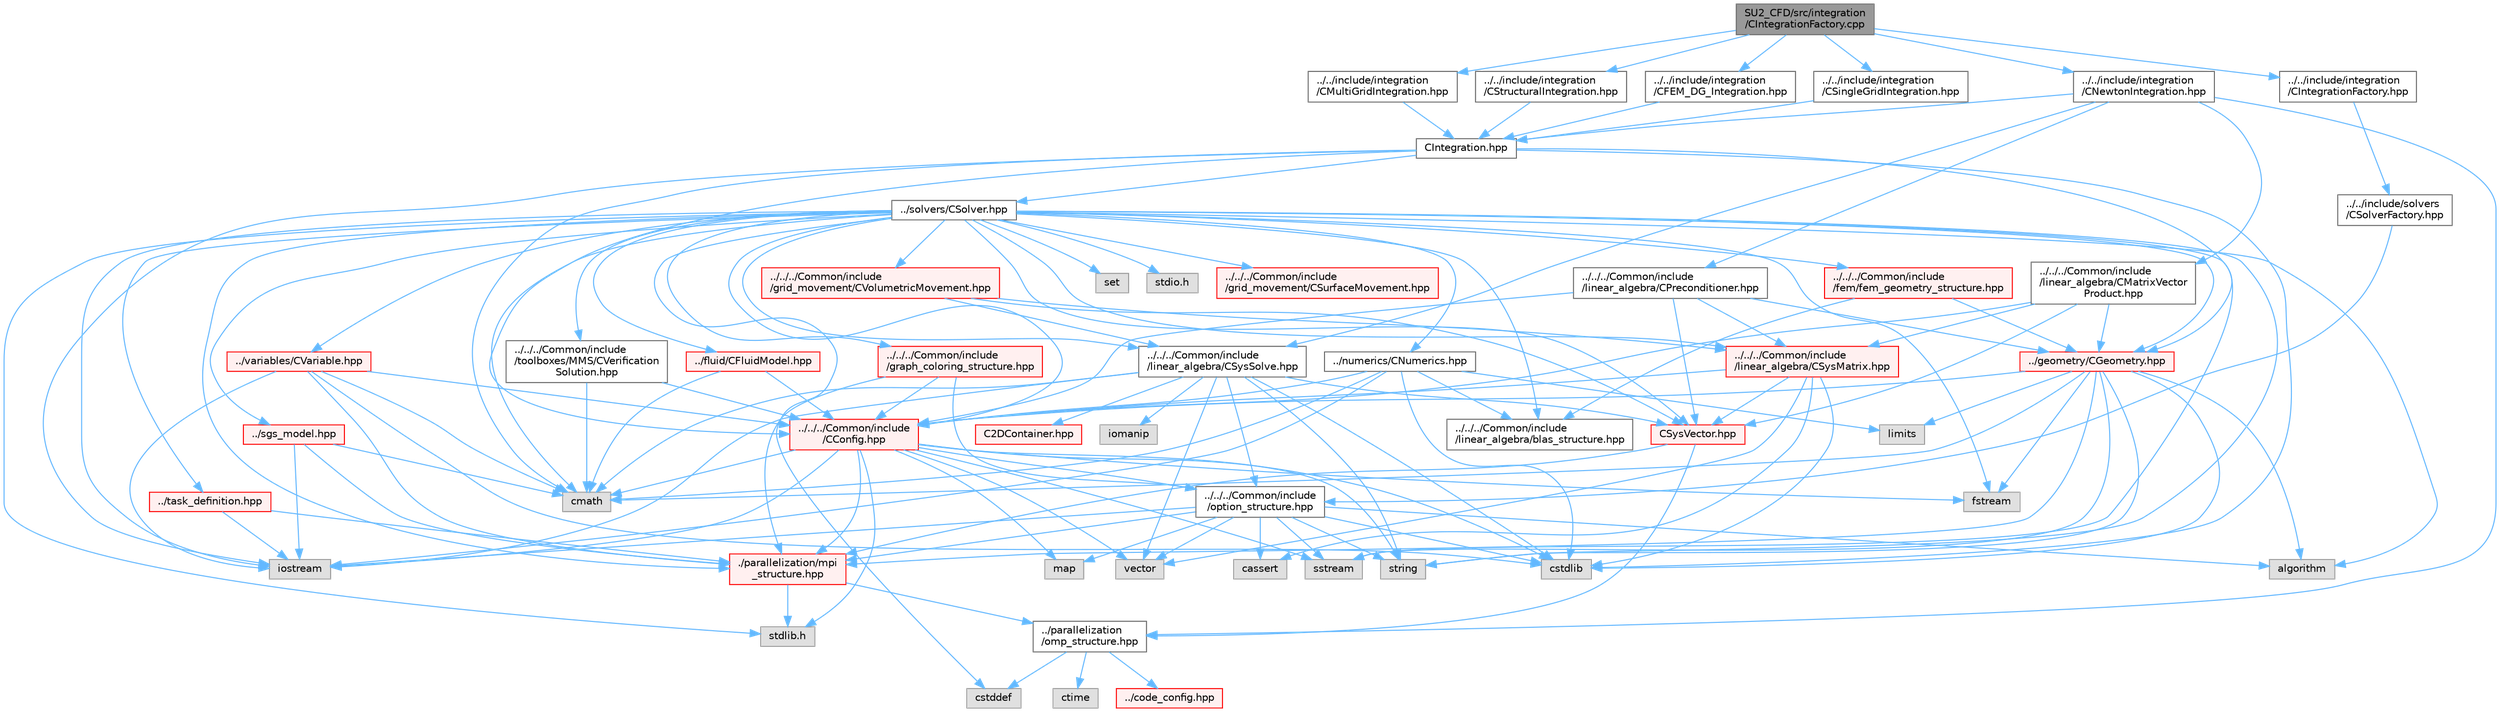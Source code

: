 digraph "SU2_CFD/src/integration/CIntegrationFactory.cpp"
{
 // LATEX_PDF_SIZE
  bgcolor="transparent";
  edge [fontname=Helvetica,fontsize=10,labelfontname=Helvetica,labelfontsize=10];
  node [fontname=Helvetica,fontsize=10,shape=box,height=0.2,width=0.4];
  Node1 [id="Node000001",label="SU2_CFD/src/integration\l/CIntegrationFactory.cpp",height=0.2,width=0.4,color="gray40", fillcolor="grey60", style="filled", fontcolor="black",tooltip="Main subroutines for CIntegrationFactory ."];
  Node1 -> Node2 [id="edge1_Node000001_Node000002",color="steelblue1",style="solid",tooltip=" "];
  Node2 [id="Node000002",label="../../include/integration\l/CIntegrationFactory.hpp",height=0.2,width=0.4,color="grey40", fillcolor="white", style="filled",URL="$CIntegrationFactory_8hpp.html",tooltip="Headers of the CIntegrationFactory class."];
  Node2 -> Node3 [id="edge2_Node000002_Node000003",color="steelblue1",style="solid",tooltip=" "];
  Node3 [id="Node000003",label="../../include/solvers\l/CSolverFactory.hpp",height=0.2,width=0.4,color="grey40", fillcolor="white", style="filled",URL="$CSolverFactory_8hpp.html",tooltip="Headers of the CSolverFactory class."];
  Node3 -> Node4 [id="edge3_Node000003_Node000004",color="steelblue1",style="solid",tooltip=" "];
  Node4 [id="Node000004",label="../../../Common/include\l/option_structure.hpp",height=0.2,width=0.4,color="grey40", fillcolor="white", style="filled",URL="$option__structure_8hpp.html",tooltip="Defines classes for referencing options for easy input in CConfig."];
  Node4 -> Node5 [id="edge4_Node000004_Node000005",color="steelblue1",style="solid",tooltip=" "];
  Node5 [id="Node000005",label="./parallelization/mpi\l_structure.hpp",height=0.2,width=0.4,color="red", fillcolor="#FFF0F0", style="filled",URL="$mpi__structure_8hpp.html",tooltip="Headers of the mpi interface for generalized datatypes. The subroutines and functions are in the mpi_..."];
  Node5 -> Node6 [id="edge5_Node000005_Node000006",color="steelblue1",style="solid",tooltip=" "];
  Node6 [id="Node000006",label="stdlib.h",height=0.2,width=0.4,color="grey60", fillcolor="#E0E0E0", style="filled",tooltip=" "];
  Node5 -> Node14 [id="edge6_Node000005_Node000014",color="steelblue1",style="solid",tooltip=" "];
  Node14 [id="Node000014",label="../parallelization\l/omp_structure.hpp",height=0.2,width=0.4,color="grey40", fillcolor="white", style="filled",URL="$omp__structure_8hpp.html",tooltip="OpenMP interface header, provides compatibility functions if the code is built without OpenMP support..."];
  Node14 -> Node15 [id="edge7_Node000014_Node000015",color="steelblue1",style="solid",tooltip=" "];
  Node15 [id="Node000015",label="cstddef",height=0.2,width=0.4,color="grey60", fillcolor="#E0E0E0", style="filled",tooltip=" "];
  Node14 -> Node11 [id="edge8_Node000014_Node000011",color="steelblue1",style="solid",tooltip=" "];
  Node11 [id="Node000011",label="../code_config.hpp",height=0.2,width=0.4,color="red", fillcolor="#FFF0F0", style="filled",URL="$code__config_8hpp.html",tooltip="Header file for collecting common macros, definitions and type configurations."];
  Node14 -> Node16 [id="edge9_Node000014_Node000016",color="steelblue1",style="solid",tooltip=" "];
  Node16 [id="Node000016",label="ctime",height=0.2,width=0.4,color="grey60", fillcolor="#E0E0E0", style="filled",tooltip=" "];
  Node4 -> Node8 [id="edge10_Node000004_Node000008",color="steelblue1",style="solid",tooltip=" "];
  Node8 [id="Node000008",label="iostream",height=0.2,width=0.4,color="grey60", fillcolor="#E0E0E0", style="filled",tooltip=" "];
  Node4 -> Node18 [id="edge11_Node000004_Node000018",color="steelblue1",style="solid",tooltip=" "];
  Node18 [id="Node000018",label="sstream",height=0.2,width=0.4,color="grey60", fillcolor="#E0E0E0", style="filled",tooltip=" "];
  Node4 -> Node19 [id="edge12_Node000004_Node000019",color="steelblue1",style="solid",tooltip=" "];
  Node19 [id="Node000019",label="string",height=0.2,width=0.4,color="grey60", fillcolor="#E0E0E0", style="filled",tooltip=" "];
  Node4 -> Node20 [id="edge13_Node000004_Node000020",color="steelblue1",style="solid",tooltip=" "];
  Node20 [id="Node000020",label="vector",height=0.2,width=0.4,color="grey60", fillcolor="#E0E0E0", style="filled",tooltip=" "];
  Node4 -> Node21 [id="edge14_Node000004_Node000021",color="steelblue1",style="solid",tooltip=" "];
  Node21 [id="Node000021",label="map",height=0.2,width=0.4,color="grey60", fillcolor="#E0E0E0", style="filled",tooltip=" "];
  Node4 -> Node22 [id="edge15_Node000004_Node000022",color="steelblue1",style="solid",tooltip=" "];
  Node22 [id="Node000022",label="cstdlib",height=0.2,width=0.4,color="grey60", fillcolor="#E0E0E0", style="filled",tooltip=" "];
  Node4 -> Node23 [id="edge16_Node000004_Node000023",color="steelblue1",style="solid",tooltip=" "];
  Node23 [id="Node000023",label="algorithm",height=0.2,width=0.4,color="grey60", fillcolor="#E0E0E0", style="filled",tooltip=" "];
  Node4 -> Node24 [id="edge17_Node000004_Node000024",color="steelblue1",style="solid",tooltip=" "];
  Node24 [id="Node000024",label="cassert",height=0.2,width=0.4,color="grey60", fillcolor="#E0E0E0", style="filled",tooltip=" "];
  Node1 -> Node25 [id="edge18_Node000001_Node000025",color="steelblue1",style="solid",tooltip=" "];
  Node25 [id="Node000025",label="../../include/integration\l/CSingleGridIntegration.hpp",height=0.2,width=0.4,color="grey40", fillcolor="white", style="filled",URL="$CSingleGridIntegration_8hpp.html",tooltip="Declaration of class for numerical integration of fine grid-only problems."];
  Node25 -> Node26 [id="edge19_Node000025_Node000026",color="steelblue1",style="solid",tooltip=" "];
  Node26 [id="Node000026",label="CIntegration.hpp",height=0.2,width=0.4,color="grey40", fillcolor="white", style="filled",URL="$CIntegration_8hpp.html",tooltip="Declaration of the main routines to orchestrate space and time integration."];
  Node26 -> Node27 [id="edge20_Node000026_Node000027",color="steelblue1",style="solid",tooltip=" "];
  Node27 [id="Node000027",label="cmath",height=0.2,width=0.4,color="grey60", fillcolor="#E0E0E0", style="filled",tooltip=" "];
  Node26 -> Node8 [id="edge21_Node000026_Node000008",color="steelblue1",style="solid",tooltip=" "];
  Node26 -> Node22 [id="edge22_Node000026_Node000022",color="steelblue1",style="solid",tooltip=" "];
  Node26 -> Node28 [id="edge23_Node000026_Node000028",color="steelblue1",style="solid",tooltip=" "];
  Node28 [id="Node000028",label="../solvers/CSolver.hpp",height=0.2,width=0.4,color="grey40", fillcolor="white", style="filled",URL="$CSolver_8hpp.html",tooltip="Headers of the CSolver class which is inherited by all of the other solvers."];
  Node28 -> Node5 [id="edge24_Node000028_Node000005",color="steelblue1",style="solid",tooltip=" "];
  Node28 -> Node27 [id="edge25_Node000028_Node000027",color="steelblue1",style="solid",tooltip=" "];
  Node28 -> Node15 [id="edge26_Node000028_Node000015",color="steelblue1",style="solid",tooltip=" "];
  Node28 -> Node19 [id="edge27_Node000028_Node000019",color="steelblue1",style="solid",tooltip=" "];
  Node28 -> Node29 [id="edge28_Node000028_Node000029",color="steelblue1",style="solid",tooltip=" "];
  Node29 [id="Node000029",label="fstream",height=0.2,width=0.4,color="grey60", fillcolor="#E0E0E0", style="filled",tooltip=" "];
  Node28 -> Node18 [id="edge29_Node000028_Node000018",color="steelblue1",style="solid",tooltip=" "];
  Node28 -> Node23 [id="edge30_Node000028_Node000023",color="steelblue1",style="solid",tooltip=" "];
  Node28 -> Node8 [id="edge31_Node000028_Node000008",color="steelblue1",style="solid",tooltip=" "];
  Node28 -> Node30 [id="edge32_Node000028_Node000030",color="steelblue1",style="solid",tooltip=" "];
  Node30 [id="Node000030",label="set",height=0.2,width=0.4,color="grey60", fillcolor="#E0E0E0", style="filled",tooltip=" "];
  Node28 -> Node6 [id="edge33_Node000028_Node000006",color="steelblue1",style="solid",tooltip=" "];
  Node28 -> Node31 [id="edge34_Node000028_Node000031",color="steelblue1",style="solid",tooltip=" "];
  Node31 [id="Node000031",label="stdio.h",height=0.2,width=0.4,color="grey60", fillcolor="#E0E0E0", style="filled",tooltip=" "];
  Node28 -> Node32 [id="edge35_Node000028_Node000032",color="steelblue1",style="solid",tooltip=" "];
  Node32 [id="Node000032",label="../fluid/CFluidModel.hpp",height=0.2,width=0.4,color="red", fillcolor="#FFF0F0", style="filled",URL="$CFluidModel_8hpp.html",tooltip="Defines the main fluid model class for thermophysical properties."];
  Node32 -> Node27 [id="edge36_Node000032_Node000027",color="steelblue1",style="solid",tooltip=" "];
  Node32 -> Node34 [id="edge37_Node000032_Node000034",color="steelblue1",style="solid",tooltip=" "];
  Node34 [id="Node000034",label="../../../Common/include\l/CConfig.hpp",height=0.2,width=0.4,color="red", fillcolor="#FFF0F0", style="filled",URL="$CConfig_8hpp.html",tooltip="All the information about the definition of the physical problem. The subroutines and functions are i..."];
  Node34 -> Node5 [id="edge38_Node000034_Node000005",color="steelblue1",style="solid",tooltip=" "];
  Node34 -> Node8 [id="edge39_Node000034_Node000008",color="steelblue1",style="solid",tooltip=" "];
  Node34 -> Node22 [id="edge40_Node000034_Node000022",color="steelblue1",style="solid",tooltip=" "];
  Node34 -> Node29 [id="edge41_Node000034_Node000029",color="steelblue1",style="solid",tooltip=" "];
  Node34 -> Node18 [id="edge42_Node000034_Node000018",color="steelblue1",style="solid",tooltip=" "];
  Node34 -> Node19 [id="edge43_Node000034_Node000019",color="steelblue1",style="solid",tooltip=" "];
  Node34 -> Node20 [id="edge44_Node000034_Node000020",color="steelblue1",style="solid",tooltip=" "];
  Node34 -> Node6 [id="edge45_Node000034_Node000006",color="steelblue1",style="solid",tooltip=" "];
  Node34 -> Node27 [id="edge46_Node000034_Node000027",color="steelblue1",style="solid",tooltip=" "];
  Node34 -> Node21 [id="edge47_Node000034_Node000021",color="steelblue1",style="solid",tooltip=" "];
  Node34 -> Node4 [id="edge48_Node000034_Node000004",color="steelblue1",style="solid",tooltip=" "];
  Node28 -> Node51 [id="edge49_Node000028_Node000051",color="steelblue1",style="solid",tooltip=" "];
  Node51 [id="Node000051",label="../task_definition.hpp",height=0.2,width=0.4,color="red", fillcolor="#FFF0F0", style="filled",URL="$task__definition_8hpp.html",tooltip="Header of the task definition class for the SU2 solvers."];
  Node51 -> Node5 [id="edge50_Node000051_Node000005",color="steelblue1",style="solid",tooltip=" "];
  Node51 -> Node8 [id="edge51_Node000051_Node000008",color="steelblue1",style="solid",tooltip=" "];
  Node28 -> Node53 [id="edge52_Node000028_Node000053",color="steelblue1",style="solid",tooltip=" "];
  Node53 [id="Node000053",label="../numerics/CNumerics.hpp",height=0.2,width=0.4,color="grey40", fillcolor="white", style="filled",URL="$CNumerics_8hpp.html",tooltip="Declaration of the base numerics class, the implementation is in the CNumerics.cpp file."];
  Node53 -> Node27 [id="edge53_Node000053_Node000027",color="steelblue1",style="solid",tooltip=" "];
  Node53 -> Node8 [id="edge54_Node000053_Node000008",color="steelblue1",style="solid",tooltip=" "];
  Node53 -> Node54 [id="edge55_Node000053_Node000054",color="steelblue1",style="solid",tooltip=" "];
  Node54 [id="Node000054",label="limits",height=0.2,width=0.4,color="grey60", fillcolor="#E0E0E0", style="filled",tooltip=" "];
  Node53 -> Node22 [id="edge56_Node000053_Node000022",color="steelblue1",style="solid",tooltip=" "];
  Node53 -> Node34 [id="edge57_Node000053_Node000034",color="steelblue1",style="solid",tooltip=" "];
  Node53 -> Node55 [id="edge58_Node000053_Node000055",color="steelblue1",style="solid",tooltip=" "];
  Node55 [id="Node000055",label="../../../Common/include\l/linear_algebra/blas_structure.hpp",height=0.2,width=0.4,color="grey40", fillcolor="white", style="filled",URL="$blas__structure_8hpp.html",tooltip="Include files and headers of the functions for matrix and vector operations, which are typically foun..."];
  Node28 -> Node56 [id="edge59_Node000028_Node000056",color="steelblue1",style="solid",tooltip=" "];
  Node56 [id="Node000056",label="../sgs_model.hpp",height=0.2,width=0.4,color="red", fillcolor="#FFF0F0", style="filled",URL="$sgs__model_8hpp.html",tooltip="Headers of the LES subgrid scale models of the SU2 solvers."];
  Node56 -> Node5 [id="edge60_Node000056_Node000005",color="steelblue1",style="solid",tooltip=" "];
  Node56 -> Node8 [id="edge61_Node000056_Node000008",color="steelblue1",style="solid",tooltip=" "];
  Node56 -> Node27 [id="edge62_Node000056_Node000027",color="steelblue1",style="solid",tooltip=" "];
  Node28 -> Node58 [id="edge63_Node000028_Node000058",color="steelblue1",style="solid",tooltip=" "];
  Node58 [id="Node000058",label="../../../Common/include\l/fem/fem_geometry_structure.hpp",height=0.2,width=0.4,color="red", fillcolor="#FFF0F0", style="filled",URL="$fem__geometry__structure_8hpp.html",tooltip="Headers of the main subroutines for creating the geometrical structure for the FEM solver...."];
  Node58 -> Node59 [id="edge64_Node000058_Node000059",color="steelblue1",style="solid",tooltip=" "];
  Node59 [id="Node000059",label="../geometry/CGeometry.hpp",height=0.2,width=0.4,color="red", fillcolor="#FFF0F0", style="filled",URL="$CGeometry_8hpp.html",tooltip="Headers of the main subroutines for creating the geometrical structure. The subroutines and functions..."];
  Node59 -> Node54 [id="edge65_Node000059_Node000054",color="steelblue1",style="solid",tooltip=" "];
  Node59 -> Node5 [id="edge66_Node000059_Node000005",color="steelblue1",style="solid",tooltip=" "];
  Node59 -> Node19 [id="edge67_Node000059_Node000019",color="steelblue1",style="solid",tooltip=" "];
  Node59 -> Node29 [id="edge68_Node000059_Node000029",color="steelblue1",style="solid",tooltip=" "];
  Node59 -> Node18 [id="edge69_Node000059_Node000018",color="steelblue1",style="solid",tooltip=" "];
  Node59 -> Node27 [id="edge70_Node000059_Node000027",color="steelblue1",style="solid",tooltip=" "];
  Node59 -> Node23 [id="edge71_Node000059_Node000023",color="steelblue1",style="solid",tooltip=" "];
  Node59 -> Node22 [id="edge72_Node000059_Node000022",color="steelblue1",style="solid",tooltip=" "];
  Node59 -> Node34 [id="edge73_Node000059_Node000034",color="steelblue1",style="solid",tooltip=" "];
  Node58 -> Node55 [id="edge74_Node000058_Node000055",color="steelblue1",style="solid",tooltip=" "];
  Node28 -> Node59 [id="edge75_Node000028_Node000059",color="steelblue1",style="solid",tooltip=" "];
  Node28 -> Node34 [id="edge76_Node000028_Node000034",color="steelblue1",style="solid",tooltip=" "];
  Node28 -> Node78 [id="edge77_Node000028_Node000078",color="steelblue1",style="solid",tooltip=" "];
  Node78 [id="Node000078",label="../../../Common/include\l/linear_algebra/CSysMatrix.hpp",height=0.2,width=0.4,color="red", fillcolor="#FFF0F0", style="filled",URL="$CSysMatrix_8hpp.html",tooltip="Declaration of the block-sparse matrix class. The implemtation is in CSysMatrix.cpp."];
  Node78 -> Node34 [id="edge78_Node000078_Node000034",color="steelblue1",style="solid",tooltip=" "];
  Node78 -> Node79 [id="edge79_Node000078_Node000079",color="steelblue1",style="solid",tooltip=" "];
  Node79 [id="Node000079",label="CSysVector.hpp",height=0.2,width=0.4,color="red", fillcolor="#FFF0F0", style="filled",URL="$CSysVector_8hpp.html",tooltip="Declararion and inlines of the vector class used in the solution of large, distributed,..."];
  Node79 -> Node5 [id="edge80_Node000079_Node000005",color="steelblue1",style="solid",tooltip=" "];
  Node79 -> Node14 [id="edge81_Node000079_Node000014",color="steelblue1",style="solid",tooltip=" "];
  Node78 -> Node22 [id="edge82_Node000078_Node000022",color="steelblue1",style="solid",tooltip=" "];
  Node78 -> Node20 [id="edge83_Node000078_Node000020",color="steelblue1",style="solid",tooltip=" "];
  Node78 -> Node24 [id="edge84_Node000078_Node000024",color="steelblue1",style="solid",tooltip=" "];
  Node28 -> Node79 [id="edge85_Node000028_Node000079",color="steelblue1",style="solid",tooltip=" "];
  Node28 -> Node82 [id="edge86_Node000028_Node000082",color="steelblue1",style="solid",tooltip=" "];
  Node82 [id="Node000082",label="../../../Common/include\l/linear_algebra/CSysSolve.hpp",height=0.2,width=0.4,color="grey40", fillcolor="white", style="filled",URL="$CSysSolve_8hpp.html",tooltip="Headers for the classes related to linear solvers (CG, FGMRES, etc) The subroutines and functions are..."];
  Node82 -> Node39 [id="edge87_Node000082_Node000039",color="steelblue1",style="solid",tooltip=" "];
  Node39 [id="Node000039",label="C2DContainer.hpp",height=0.2,width=0.4,color="red", fillcolor="#FFF0F0", style="filled",URL="$C2DContainer_8hpp.html",tooltip="A templated vector/matrix object."];
  Node82 -> Node27 [id="edge88_Node000082_Node000027",color="steelblue1",style="solid",tooltip=" "];
  Node82 -> Node20 [id="edge89_Node000082_Node000020",color="steelblue1",style="solid",tooltip=" "];
  Node82 -> Node8 [id="edge90_Node000082_Node000008",color="steelblue1",style="solid",tooltip=" "];
  Node82 -> Node22 [id="edge91_Node000082_Node000022",color="steelblue1",style="solid",tooltip=" "];
  Node82 -> Node83 [id="edge92_Node000082_Node000083",color="steelblue1",style="solid",tooltip=" "];
  Node83 [id="Node000083",label="iomanip",height=0.2,width=0.4,color="grey60", fillcolor="#E0E0E0", style="filled",tooltip=" "];
  Node82 -> Node19 [id="edge93_Node000082_Node000019",color="steelblue1",style="solid",tooltip=" "];
  Node82 -> Node79 [id="edge94_Node000082_Node000079",color="steelblue1",style="solid",tooltip=" "];
  Node82 -> Node4 [id="edge95_Node000082_Node000004",color="steelblue1",style="solid",tooltip=" "];
  Node28 -> Node84 [id="edge96_Node000028_Node000084",color="steelblue1",style="solid",tooltip=" "];
  Node84 [id="Node000084",label="../../../Common/include\l/grid_movement/CSurfaceMovement.hpp",height=0.2,width=0.4,color="red", fillcolor="#FFF0F0", style="filled",URL="$CSurfaceMovement_8hpp.html",tooltip="Headers of the CSurfaceMovement class."];
  Node28 -> Node88 [id="edge97_Node000028_Node000088",color="steelblue1",style="solid",tooltip=" "];
  Node88 [id="Node000088",label="../../../Common/include\l/grid_movement/CVolumetricMovement.hpp",height=0.2,width=0.4,color="red", fillcolor="#FFF0F0", style="filled",URL="$CVolumetricMovement_8hpp.html",tooltip="Headers of the CVolumetricMovement class."];
  Node88 -> Node78 [id="edge98_Node000088_Node000078",color="steelblue1",style="solid",tooltip=" "];
  Node88 -> Node79 [id="edge99_Node000088_Node000079",color="steelblue1",style="solid",tooltip=" "];
  Node88 -> Node82 [id="edge100_Node000088_Node000082",color="steelblue1",style="solid",tooltip=" "];
  Node28 -> Node55 [id="edge101_Node000028_Node000055",color="steelblue1",style="solid",tooltip=" "];
  Node28 -> Node89 [id="edge102_Node000028_Node000089",color="steelblue1",style="solid",tooltip=" "];
  Node89 [id="Node000089",label="../../../Common/include\l/graph_coloring_structure.hpp",height=0.2,width=0.4,color="red", fillcolor="#FFF0F0", style="filled",URL="$graph__coloring__structure_8hpp.html",tooltip="Include files and headers of the functions to carry out a coloring of a given graph...."];
  Node89 -> Node5 [id="edge103_Node000089_Node000005",color="steelblue1",style="solid",tooltip=" "];
  Node89 -> Node4 [id="edge104_Node000089_Node000004",color="steelblue1",style="solid",tooltip=" "];
  Node89 -> Node34 [id="edge105_Node000089_Node000034",color="steelblue1",style="solid",tooltip=" "];
  Node28 -> Node90 [id="edge106_Node000028_Node000090",color="steelblue1",style="solid",tooltip=" "];
  Node90 [id="Node000090",label="../../../Common/include\l/toolboxes/MMS/CVerification\lSolution.hpp",height=0.2,width=0.4,color="grey40", fillcolor="white", style="filled",URL="$CVerificationSolution_8hpp.html",tooltip="Header file for the base class CVerificationSolution. The implementations are in the CVerificationSol..."];
  Node90 -> Node27 [id="edge107_Node000090_Node000027",color="steelblue1",style="solid",tooltip=" "];
  Node90 -> Node34 [id="edge108_Node000090_Node000034",color="steelblue1",style="solid",tooltip=" "];
  Node28 -> Node91 [id="edge109_Node000028_Node000091",color="steelblue1",style="solid",tooltip=" "];
  Node91 [id="Node000091",label="../variables/CVariable.hpp",height=0.2,width=0.4,color="red", fillcolor="#FFF0F0", style="filled",URL="$CVariable_8hpp.html",tooltip="Declaration and inlines of the parent class for defining problem variables, function definitions in f..."];
  Node91 -> Node5 [id="edge110_Node000091_Node000005",color="steelblue1",style="solid",tooltip=" "];
  Node91 -> Node27 [id="edge111_Node000091_Node000027",color="steelblue1",style="solid",tooltip=" "];
  Node91 -> Node8 [id="edge112_Node000091_Node000008",color="steelblue1",style="solid",tooltip=" "];
  Node91 -> Node22 [id="edge113_Node000091_Node000022",color="steelblue1",style="solid",tooltip=" "];
  Node91 -> Node34 [id="edge114_Node000091_Node000034",color="steelblue1",style="solid",tooltip=" "];
  Node26 -> Node59 [id="edge115_Node000026_Node000059",color="steelblue1",style="solid",tooltip=" "];
  Node26 -> Node34 [id="edge116_Node000026_Node000034",color="steelblue1",style="solid",tooltip=" "];
  Node1 -> Node92 [id="edge117_Node000001_Node000092",color="steelblue1",style="solid",tooltip=" "];
  Node92 [id="Node000092",label="../../include/integration\l/CMultiGridIntegration.hpp",height=0.2,width=0.4,color="grey40", fillcolor="white", style="filled",URL="$CMultiGridIntegration_8hpp.html",tooltip="Declaration of class for time integration using a multigrid method."];
  Node92 -> Node26 [id="edge118_Node000092_Node000026",color="steelblue1",style="solid",tooltip=" "];
  Node1 -> Node93 [id="edge119_Node000001_Node000093",color="steelblue1",style="solid",tooltip=" "];
  Node93 [id="Node000093",label="../../include/integration\l/CNewtonIntegration.hpp",height=0.2,width=0.4,color="grey40", fillcolor="white", style="filled",URL="$CNewtonIntegration_8hpp.html",tooltip="Newton-Krylov integration."];
  Node93 -> Node26 [id="edge120_Node000093_Node000026",color="steelblue1",style="solid",tooltip=" "];
  Node93 -> Node14 [id="edge121_Node000093_Node000014",color="steelblue1",style="solid",tooltip=" "];
  Node93 -> Node94 [id="edge122_Node000093_Node000094",color="steelblue1",style="solid",tooltip=" "];
  Node94 [id="Node000094",label="../../../Common/include\l/linear_algebra/CPreconditioner.hpp",height=0.2,width=0.4,color="grey40", fillcolor="white", style="filled",URL="$CPreconditioner_8hpp.html",tooltip="Classes related to linear preconditioner wrappers. The actual operations are currently implemented mo..."];
  Node94 -> Node34 [id="edge123_Node000094_Node000034",color="steelblue1",style="solid",tooltip=" "];
  Node94 -> Node59 [id="edge124_Node000094_Node000059",color="steelblue1",style="solid",tooltip=" "];
  Node94 -> Node79 [id="edge125_Node000094_Node000079",color="steelblue1",style="solid",tooltip=" "];
  Node94 -> Node78 [id="edge126_Node000094_Node000078",color="steelblue1",style="solid",tooltip=" "];
  Node93 -> Node95 [id="edge127_Node000093_Node000095",color="steelblue1",style="solid",tooltip=" "];
  Node95 [id="Node000095",label="../../../Common/include\l/linear_algebra/CMatrixVector\lProduct.hpp",height=0.2,width=0.4,color="grey40", fillcolor="white", style="filled",URL="$CMatrixVectorProduct_8hpp.html",tooltip="Headers for the classes related to sparse matrix-vector product wrappers. The actual operations are c..."];
  Node95 -> Node34 [id="edge128_Node000095_Node000034",color="steelblue1",style="solid",tooltip=" "];
  Node95 -> Node59 [id="edge129_Node000095_Node000059",color="steelblue1",style="solid",tooltip=" "];
  Node95 -> Node79 [id="edge130_Node000095_Node000079",color="steelblue1",style="solid",tooltip=" "];
  Node95 -> Node78 [id="edge131_Node000095_Node000078",color="steelblue1",style="solid",tooltip=" "];
  Node93 -> Node82 [id="edge132_Node000093_Node000082",color="steelblue1",style="solid",tooltip=" "];
  Node1 -> Node96 [id="edge133_Node000001_Node000096",color="steelblue1",style="solid",tooltip=" "];
  Node96 [id="Node000096",label="../../include/integration\l/CStructuralIntegration.hpp",height=0.2,width=0.4,color="grey40", fillcolor="white", style="filled",URL="$CStructuralIntegration_8hpp.html",tooltip="Declaration of class for numerical integration of structural problems."];
  Node96 -> Node26 [id="edge134_Node000096_Node000026",color="steelblue1",style="solid",tooltip=" "];
  Node1 -> Node97 [id="edge135_Node000001_Node000097",color="steelblue1",style="solid",tooltip=" "];
  Node97 [id="Node000097",label="../../include/integration\l/CFEM_DG_Integration.hpp",height=0.2,width=0.4,color="grey40", fillcolor="white", style="filled",URL="$CFEM__DG__Integration_8hpp.html",tooltip="Declaration of class for integration with the FEM DG solver."];
  Node97 -> Node26 [id="edge136_Node000097_Node000026",color="steelblue1",style="solid",tooltip=" "];
}
